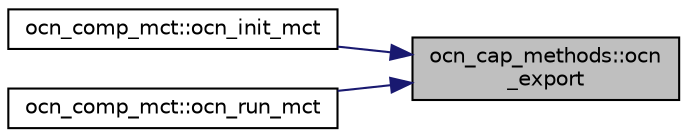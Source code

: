 digraph "ocn_cap_methods::ocn_export"
{
 // INTERACTIVE_SVG=YES
 // LATEX_PDF_SIZE
  edge [fontname="Helvetica",fontsize="10",labelfontname="Helvetica",labelfontsize="10"];
  node [fontname="Helvetica",fontsize="10",shape=record];
  rankdir="RL";
  Node1 [label="ocn_cap_methods::ocn\l_export",height=0.2,width=0.4,color="black", fillcolor="grey75", style="filled", fontcolor="black",tooltip="Maps outgoing ocean data to MCT attribute vector real array."];
  Node1 -> Node2 [dir="back",color="midnightblue",fontsize="10",style="solid",fontname="Helvetica"];
  Node2 [label="ocn_comp_mct::ocn_init_mct",height=0.2,width=0.4,color="black", fillcolor="white", style="filled",URL="$namespaceocn__comp__mct.html#adfe794cbbae40df4bdb9fcec95d4ff9c",tooltip="This subroutine initializes MOM6."];
  Node1 -> Node3 [dir="back",color="midnightblue",fontsize="10",style="solid",fontname="Helvetica"];
  Node3 [label="ocn_comp_mct::ocn_run_mct",height=0.2,width=0.4,color="black", fillcolor="white", style="filled",URL="$namespaceocn__comp__mct.html#a958c09d3b1e3569c07e0f29127b6819e",tooltip="Step forward ocean model for coupling interval."];
}
